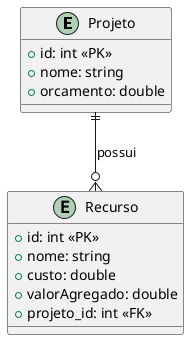 @startuml

entity "Projeto" as projeto {
    + id: int <<PK>>
    + nome: string
    + orcamento: double
}

entity "Recurso" as recurso {
    + id: int <<PK>>
    + nome: string
    + custo: double
    + valorAgregado: double
    + projeto_id: int <<FK>>
}

' Definindo os relacionamentos
projeto ||--o{ recurso : "possui"

@enduml